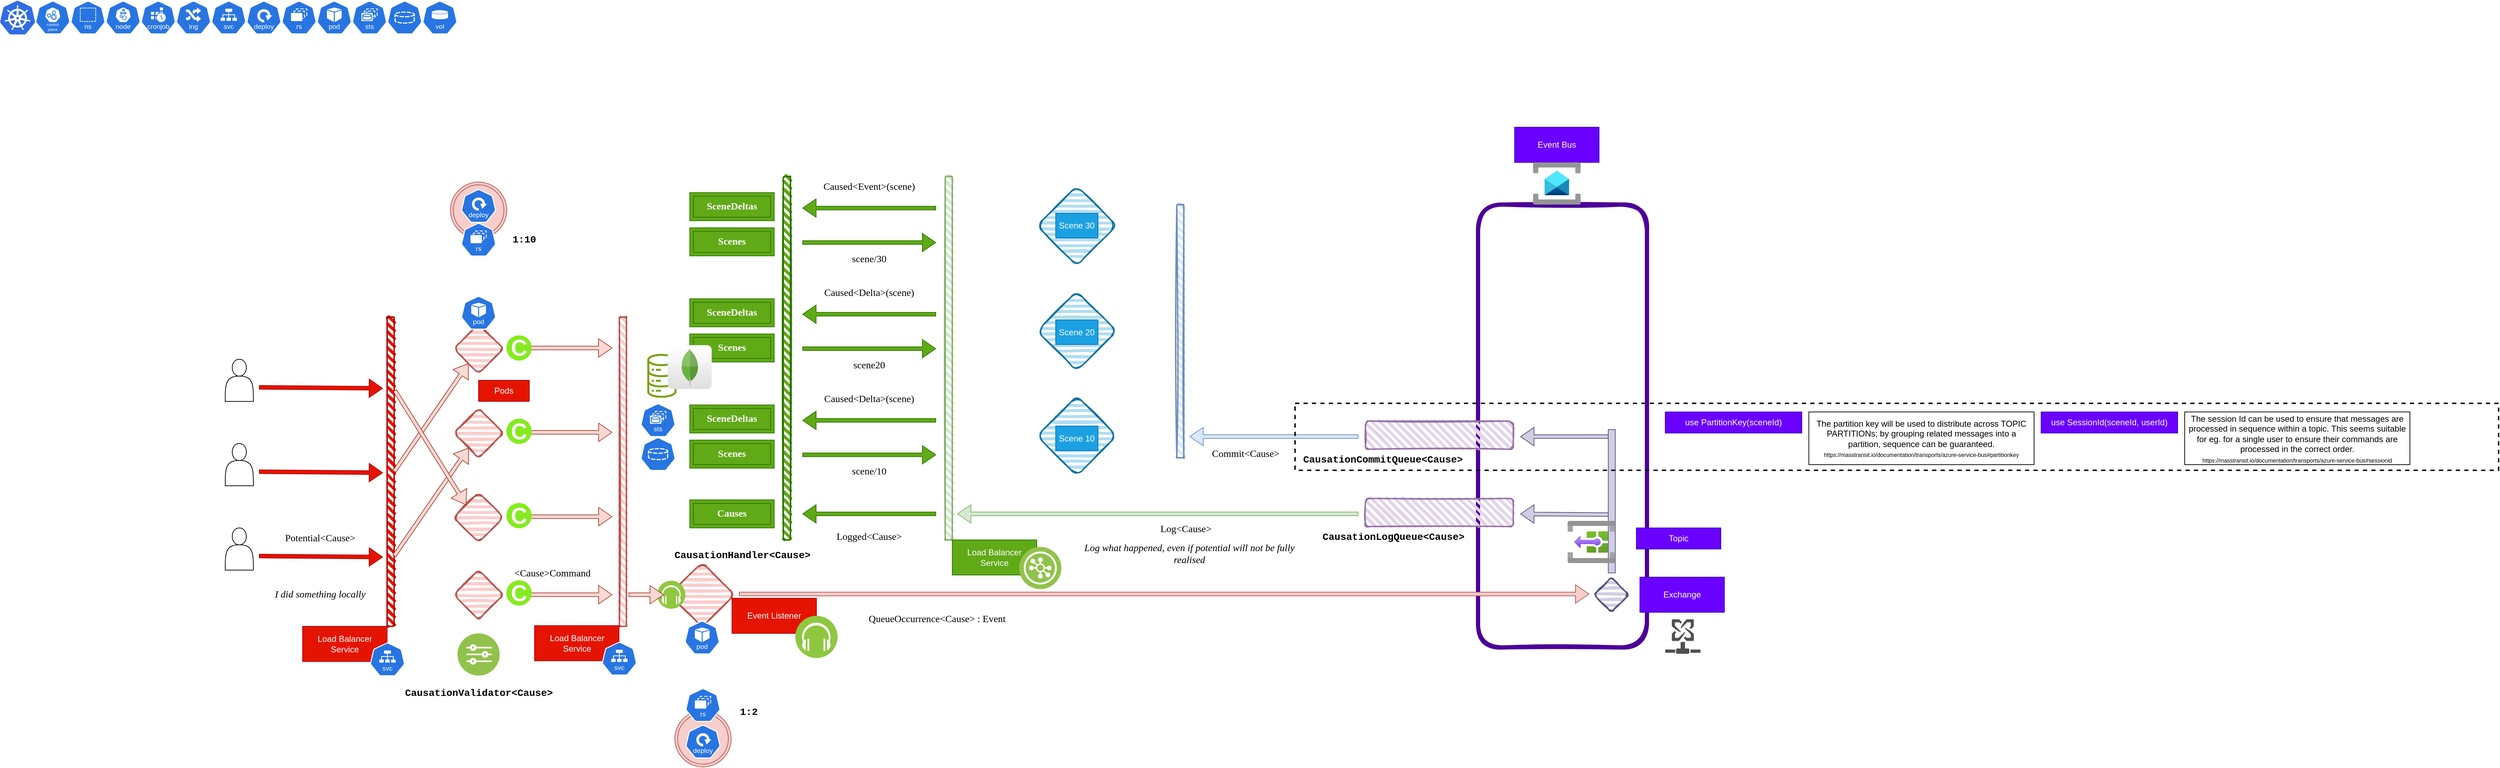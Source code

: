 <mxfile version="24.5.3" type="device">
  <diagram name="Page-1" id="HEwYB2__Uu9yz4mZD5S2">
    <mxGraphModel dx="2900" dy="1914" grid="1" gridSize="10" guides="1" tooltips="1" connect="1" arrows="1" fold="1" page="1" pageScale="1" pageWidth="1100" pageHeight="850" math="0" shadow="0">
      <root>
        <mxCell id="0" />
        <mxCell id="1" parent="0" />
        <mxCell id="eZUdlyZYAjuHoXlVPAUd-45" value="" style="sketch=0;outlineConnect=0;fontColor=#232F3E;gradientColor=none;fillColor=#7AA116;strokeColor=none;dashed=0;verticalLabelPosition=bottom;verticalAlign=top;align=center;html=1;fontSize=12;fontStyle=0;aspect=fixed;pointerEvents=1;shape=mxgraph.aws4.iot_analytics_data_store;" parent="1" vertex="1">
          <mxGeometry x="198.8" y="252.4" width="43.2" height="62.4" as="geometry" />
        </mxCell>
        <mxCell id="eZUdlyZYAjuHoXlVPAUd-1" value="" style="rounded=1;whiteSpace=wrap;html=1;strokeWidth=6;fillWeight=4;hachureGap=8;hachureAngle=45;fillColor=none;sketch=1;strokeColor=#4C0099;" parent="1" vertex="1">
          <mxGeometry x="1380" y="40" width="240" height="630" as="geometry" />
        </mxCell>
        <mxCell id="eZUdlyZYAjuHoXlVPAUd-2" value="" style="shape=actor;whiteSpace=wrap;html=1;" parent="1" vertex="1">
          <mxGeometry x="-400" y="260" width="40" height="60" as="geometry" />
        </mxCell>
        <mxCell id="eZUdlyZYAjuHoXlVPAUd-3" value="" style="rounded=1;whiteSpace=wrap;html=1;strokeWidth=2;fillWeight=4;hachureGap=8;hachureAngle=45;fillColor=#f8cecc;sketch=1;strokeColor=#b85450;rotation=-45;" parent="1" vertex="1">
          <mxGeometry x="-65" y="570" width="50" height="50" as="geometry" />
        </mxCell>
        <mxCell id="eZUdlyZYAjuHoXlVPAUd-4" value="" style="rounded=1;whiteSpace=wrap;html=1;strokeWidth=2;fillWeight=4;hachureGap=8;hachureAngle=45;fillColor=#f8cecc;sketch=1;strokeColor=#b85450;rotation=-45;" parent="1" vertex="1">
          <mxGeometry x="-65" y="460" width="50" height="50" as="geometry" />
        </mxCell>
        <mxCell id="eZUdlyZYAjuHoXlVPAUd-5" value="" style="rounded=1;whiteSpace=wrap;html=1;strokeWidth=2;fillWeight=4;hachureGap=8;hachureAngle=45;fillColor=#f8cecc;sketch=1;strokeColor=#b85450;rotation=-45;" parent="1" vertex="1">
          <mxGeometry x="-65" y="340" width="50" height="50" as="geometry" />
        </mxCell>
        <mxCell id="eZUdlyZYAjuHoXlVPAUd-6" value="" style="rounded=1;whiteSpace=wrap;html=1;strokeWidth=2;fillWeight=4;hachureGap=8;hachureAngle=45;fillColor=#f8cecc;sketch=1;strokeColor=#b85450;rotation=-45;" parent="1" vertex="1">
          <mxGeometry x="-65" y="220" width="50" height="50" as="geometry" />
        </mxCell>
        <mxCell id="eZUdlyZYAjuHoXlVPAUd-7" value="" style="shape=actor;whiteSpace=wrap;html=1;" parent="1" vertex="1">
          <mxGeometry x="-400" y="380" width="40" height="60" as="geometry" />
        </mxCell>
        <mxCell id="eZUdlyZYAjuHoXlVPAUd-8" value="" style="shape=actor;whiteSpace=wrap;html=1;" parent="1" vertex="1">
          <mxGeometry x="-400" y="500" width="40" height="60" as="geometry" />
        </mxCell>
        <mxCell id="eZUdlyZYAjuHoXlVPAUd-9" value="" style="rounded=1;whiteSpace=wrap;html=1;strokeWidth=2;fillWeight=4;hachureGap=8;hachureAngle=45;fillColor=#b1ddf0;sketch=1;strokeColor=#10739e;rotation=-45;" parent="1" vertex="1">
          <mxGeometry x="770" y="329" width="80" height="80" as="geometry" />
        </mxCell>
        <mxCell id="eZUdlyZYAjuHoXlVPAUd-10" value="" style="rounded=1;whiteSpace=wrap;html=1;strokeWidth=2;fillWeight=4;hachureGap=8;hachureAngle=45;fillColor=#f8cecc;sketch=1;strokeColor=#b85450;" parent="1" vertex="1">
          <mxGeometry x="160" y="200" width="10" height="440" as="geometry" />
        </mxCell>
        <mxCell id="eZUdlyZYAjuHoXlVPAUd-11" value="" style="shape=flexArrow;endArrow=classic;html=1;rounded=0;fillColor=#f8cecc;strokeColor=#b85450;width=5.2;endSize=6;" parent="1" edge="1">
          <mxGeometry width="50" height="50" relative="1" as="geometry">
            <mxPoint x="330" y="594" as="sourcePoint" />
            <mxPoint x="1538" y="594" as="targetPoint" />
          </mxGeometry>
        </mxCell>
        <mxCell id="eZUdlyZYAjuHoXlVPAUd-14" value="" style="rounded=1;whiteSpace=wrap;html=1;strokeWidth=2;fillWeight=4;hachureGap=8;hachureAngle=45;fillColor=#e51400;sketch=1;strokeColor=#B20000;fontColor=#ffffff;" parent="1" vertex="1">
          <mxGeometry x="-170" y="200" width="10" height="440" as="geometry" />
        </mxCell>
        <mxCell id="eZUdlyZYAjuHoXlVPAUd-15" value="Potential&amp;lt;Cause&amp;gt;" style="text;html=1;align=center;verticalAlign=middle;whiteSpace=wrap;rounded=0;fontSize=14;fontFamily=Lucida Console;" parent="1" vertex="1">
          <mxGeometry x="-360" y="500" width="190" height="30" as="geometry" />
        </mxCell>
        <mxCell id="eZUdlyZYAjuHoXlVPAUd-16" value="Load Balancer Service" style="text;html=1;strokeColor=#B20000;fillColor=#e51400;align=center;verticalAlign=middle;whiteSpace=wrap;overflow=hidden;fontColor=#ffffff;" parent="1" vertex="1">
          <mxGeometry x="-290" y="640" width="120" height="50" as="geometry" />
        </mxCell>
        <mxCell id="eZUdlyZYAjuHoXlVPAUd-17" value="" style="shape=flexArrow;endArrow=classic;html=1;rounded=0;fillColor=#e51400;strokeColor=#B20000;width=5.2;endSize=6;entryX=-0.399;entryY=0.776;entryDx=0;entryDy=0;entryPerimeter=0;" parent="1" edge="1">
          <mxGeometry width="50" height="50" relative="1" as="geometry">
            <mxPoint x="-352" y="540" as="sourcePoint" />
            <mxPoint x="-175.99" y="541.44" as="targetPoint" />
          </mxGeometry>
        </mxCell>
        <mxCell id="eZUdlyZYAjuHoXlVPAUd-18" value="" style="shape=flexArrow;endArrow=classic;html=1;rounded=0;fillColor=#e51400;strokeColor=#B20000;width=5.2;endSize=6;entryX=-0.399;entryY=0.776;entryDx=0;entryDy=0;entryPerimeter=0;" parent="1" edge="1">
          <mxGeometry width="50" height="50" relative="1" as="geometry">
            <mxPoint x="-352" y="420" as="sourcePoint" />
            <mxPoint x="-175.99" y="421.44" as="targetPoint" />
          </mxGeometry>
        </mxCell>
        <mxCell id="eZUdlyZYAjuHoXlVPAUd-19" value="" style="shape=flexArrow;endArrow=classic;html=1;rounded=0;fillColor=#e51400;strokeColor=#B20000;width=5.2;endSize=6;entryX=-0.399;entryY=0.776;entryDx=0;entryDy=0;entryPerimeter=0;" parent="1" edge="1">
          <mxGeometry width="50" height="50" relative="1" as="geometry">
            <mxPoint x="-352" y="300" as="sourcePoint" />
            <mxPoint x="-175.99" y="301.44" as="targetPoint" />
          </mxGeometry>
        </mxCell>
        <mxCell id="eZUdlyZYAjuHoXlVPAUd-20" value="I did something locally" style="text;html=1;align=center;verticalAlign=middle;whiteSpace=wrap;rounded=0;fontSize=14;fontFamily=Tahoma;fontStyle=2" parent="1" vertex="1">
          <mxGeometry x="-360" y="580" width="190" height="30" as="geometry" />
        </mxCell>
        <mxCell id="eZUdlyZYAjuHoXlVPAUd-23" value="" style="shape=flexArrow;endArrow=classic;html=1;rounded=0;fillColor=#fad9d5;strokeColor=#ae4132;width=5.2;endSize=6;exitX=1;exitY=0.5;exitDx=0;exitDy=0;" parent="1" source="eZUdlyZYAjuHoXlVPAUd-14" target="eZUdlyZYAjuHoXlVPAUd-6" edge="1">
          <mxGeometry width="50" height="50" relative="1" as="geometry">
            <mxPoint x="-191.01" y="330" as="sourcePoint" />
            <mxPoint x="-15.0" y="331.44" as="targetPoint" />
          </mxGeometry>
        </mxCell>
        <mxCell id="eZUdlyZYAjuHoXlVPAUd-24" value="" style="shape=flexArrow;endArrow=classic;html=1;rounded=0;fillColor=#fad9d5;strokeColor=#ae4132;width=5.2;endSize=6;exitX=1;exitY=0.5;exitDx=0;exitDy=0;" parent="1" edge="1">
          <mxGeometry width="50" height="50" relative="1" as="geometry">
            <mxPoint x="-160" y="540" as="sourcePoint" />
            <mxPoint x="-54" y="386" as="targetPoint" />
          </mxGeometry>
        </mxCell>
        <mxCell id="eZUdlyZYAjuHoXlVPAUd-25" value="" style="shape=flexArrow;endArrow=classic;html=1;rounded=0;fillColor=#fad9d5;strokeColor=#ae4132;width=5.2;endSize=6;exitX=1.092;exitY=0.237;exitDx=0;exitDy=0;exitPerimeter=0;entryX=0.5;entryY=0;entryDx=0;entryDy=0;" parent="1" source="eZUdlyZYAjuHoXlVPAUd-14" target="eZUdlyZYAjuHoXlVPAUd-4" edge="1">
          <mxGeometry width="50" height="50" relative="1" as="geometry">
            <mxPoint x="-150" y="550" as="sourcePoint" />
            <mxPoint x="-44" y="396" as="targetPoint" />
          </mxGeometry>
        </mxCell>
        <mxCell id="eZUdlyZYAjuHoXlVPAUd-26" value="CausationValidator&amp;lt;Cause&amp;gt;" style="text;html=1;align=center;verticalAlign=middle;whiteSpace=wrap;rounded=0;fontSize=14;fontFamily=Courier New;fontStyle=1" parent="1" vertex="1">
          <mxGeometry x="-152.5" y="720" width="225" height="30" as="geometry" />
        </mxCell>
        <mxCell id="eZUdlyZYAjuHoXlVPAUd-27" value="&amp;lt;Cause&amp;gt;Command" style="text;html=1;align=center;verticalAlign=middle;whiteSpace=wrap;rounded=0;fontSize=14;fontFamily=Lucida Console;" parent="1" vertex="1">
          <mxGeometry x="-30" y="550" width="190" height="30" as="geometry" />
        </mxCell>
        <mxCell id="eZUdlyZYAjuHoXlVPAUd-28" value="" style="shape=flexArrow;endArrow=classic;html=1;rounded=0;fillColor=#fad9d5;strokeColor=#ae4132;width=5.2;endSize=6;" parent="1" edge="1">
          <mxGeometry width="50" height="50" relative="1" as="geometry">
            <mxPoint y="244" as="sourcePoint" />
            <mxPoint x="150" y="244" as="targetPoint" />
          </mxGeometry>
        </mxCell>
        <mxCell id="eZUdlyZYAjuHoXlVPAUd-29" value="" style="shape=flexArrow;endArrow=classic;html=1;rounded=0;fillColor=#fad9d5;strokeColor=#ae4132;width=5.2;endSize=6;" parent="1" edge="1">
          <mxGeometry width="50" height="50" relative="1" as="geometry">
            <mxPoint y="364" as="sourcePoint" />
            <mxPoint x="150" y="364" as="targetPoint" />
          </mxGeometry>
        </mxCell>
        <mxCell id="eZUdlyZYAjuHoXlVPAUd-30" value="" style="shape=flexArrow;endArrow=classic;html=1;rounded=0;fillColor=#fad9d5;strokeColor=#ae4132;width=5.2;endSize=6;" parent="1" edge="1">
          <mxGeometry width="50" height="50" relative="1" as="geometry">
            <mxPoint y="484" as="sourcePoint" />
            <mxPoint x="150" y="484" as="targetPoint" />
          </mxGeometry>
        </mxCell>
        <mxCell id="eZUdlyZYAjuHoXlVPAUd-31" value="" style="shape=flexArrow;endArrow=classic;html=1;rounded=0;fillColor=#fad9d5;strokeColor=#ae4132;width=5.2;endSize=6;" parent="1" edge="1">
          <mxGeometry width="50" height="50" relative="1" as="geometry">
            <mxPoint y="595" as="sourcePoint" />
            <mxPoint x="150" y="595" as="targetPoint" />
          </mxGeometry>
        </mxCell>
        <mxCell id="eZUdlyZYAjuHoXlVPAUd-32" value="QueueOccurrence&amp;lt;Cause&amp;gt; : Event" style="text;html=1;align=center;verticalAlign=middle;whiteSpace=wrap;rounded=0;fontSize=14;fontFamily=Lucida Console;" parent="1" vertex="1">
          <mxGeometry x="463" y="615" width="297" height="30" as="geometry" />
        </mxCell>
        <mxCell id="eZUdlyZYAjuHoXlVPAUd-34" value="" style="image;aspect=fixed;perimeter=ellipsePerimeter;html=1;align=center;shadow=0;dashed=0;fontColor=#4277BB;labelBackgroundColor=default;fontSize=12;spacingTop=3;image=img/lib/ibm/vpc/Rules.svg;" parent="1" vertex="1">
          <mxGeometry x="-70" y="650" width="60" height="60" as="geometry" />
        </mxCell>
        <mxCell id="eZUdlyZYAjuHoXlVPAUd-36" value="" style="rounded=1;whiteSpace=wrap;html=1;strokeWidth=2;fillWeight=4;hachureGap=8;hachureAngle=45;fillColor=#f8cecc;sketch=1;strokeColor=#b85450;rotation=-45;" parent="1" vertex="1">
          <mxGeometry x="245.18" y="562.5" width="65" height="65" as="geometry" />
        </mxCell>
        <mxCell id="eZUdlyZYAjuHoXlVPAUd-38" value="CausationHandler&amp;lt;Cause&amp;gt;" style="text;html=1;align=center;verticalAlign=middle;whiteSpace=wrap;rounded=0;fontSize=14;fontFamily=Courier New;fontStyle=1" parent="1" vertex="1">
          <mxGeometry x="240" y="524" width="190" height="30" as="geometry" />
        </mxCell>
        <mxCell id="eZUdlyZYAjuHoXlVPAUd-39" value="Event Listener" style="text;html=1;strokeColor=#B20000;fillColor=#e51400;align=center;verticalAlign=middle;whiteSpace=wrap;overflow=hidden;fontColor=#ffffff;" parent="1" vertex="1">
          <mxGeometry x="320" y="600" width="120" height="50" as="geometry" />
        </mxCell>
        <mxCell id="eZUdlyZYAjuHoXlVPAUd-40" value="Pods" style="text;html=1;strokeColor=#B20000;fillColor=#e51400;align=center;verticalAlign=middle;whiteSpace=wrap;overflow=hidden;fontColor=#ffffff;" parent="1" vertex="1">
          <mxGeometry x="-40" y="290" width="72" height="30" as="geometry" />
        </mxCell>
        <mxCell id="eZUdlyZYAjuHoXlVPAUd-41" value="" style="rounded=1;whiteSpace=wrap;html=1;strokeWidth=2;fillWeight=4;hachureGap=8;hachureAngle=45;fillColor=#e1d5e7;sketch=1;strokeColor=#9673a6;" parent="1" vertex="1">
          <mxGeometry x="1220" y="458" width="210" height="40" as="geometry" />
        </mxCell>
        <mxCell id="eZUdlyZYAjuHoXlVPAUd-42" value="Event Bus" style="text;html=1;strokeColor=#3700CC;fillColor=#6a00ff;align=center;verticalAlign=middle;whiteSpace=wrap;overflow=hidden;fontColor=#ffffff;" parent="1" vertex="1">
          <mxGeometry x="1431.96" y="-70" width="120" height="50" as="geometry" />
        </mxCell>
        <mxCell id="eZUdlyZYAjuHoXlVPAUd-43" value="CausationLogQueue&amp;lt;Cause&amp;gt;" style="text;html=1;align=center;verticalAlign=middle;whiteSpace=wrap;rounded=0;fontSize=14;fontFamily=Courier New;fontStyle=1" parent="1" vertex="1">
          <mxGeometry x="1150" y="498" width="220" height="30" as="geometry" />
        </mxCell>
        <mxCell id="eZUdlyZYAjuHoXlVPAUd-46" value="" style="shape=flexArrow;endArrow=classic;html=1;rounded=0;fillColor=#d0cee2;strokeColor=#56517e;width=5.2;endSize=6;exitX=0.103;exitY=0.593;exitDx=0;exitDy=0;exitPerimeter=0;" parent="1" source="eZUdlyZYAjuHoXlVPAUd-59" edge="1">
          <mxGeometry width="50" height="50" relative="1" as="geometry">
            <mxPoint x="1550" y="480" as="sourcePoint" />
            <mxPoint x="1440" y="480.087" as="targetPoint" />
          </mxGeometry>
        </mxCell>
        <mxCell id="eZUdlyZYAjuHoXlVPAUd-47" value="" style="rounded=1;whiteSpace=wrap;html=1;strokeWidth=2;fillWeight=4;hachureGap=8;hachureAngle=45;fillColor=#d0cee2;sketch=1;strokeColor=#56517e;rotation=-45;" parent="1" vertex="1">
          <mxGeometry x="1551.96" y="577.5" width="35" height="35" as="geometry" />
        </mxCell>
        <mxCell id="eZUdlyZYAjuHoXlVPAUd-49" value="Exchange" style="text;html=1;strokeColor=#3700CC;fillColor=#6a00ff;align=center;verticalAlign=middle;whiteSpace=wrap;overflow=hidden;fontColor=#ffffff;" parent="1" vertex="1">
          <mxGeometry x="1610" y="570" width="120" height="50" as="geometry" />
        </mxCell>
        <mxCell id="eZUdlyZYAjuHoXlVPAUd-50" value="Topic" style="text;html=1;strokeColor=#3700CC;fillColor=#6a00ff;align=center;verticalAlign=middle;whiteSpace=wrap;overflow=hidden;fontColor=#ffffff;" parent="1" vertex="1">
          <mxGeometry x="1604.96" y="500" width="120" height="30" as="geometry" />
        </mxCell>
        <mxCell id="eZUdlyZYAjuHoXlVPAUd-51" value="" style="rounded=1;whiteSpace=wrap;html=1;strokeWidth=2;fillWeight=4;hachureGap=8;hachureAngle=45;fillColor=#e1d5e7;sketch=1;strokeColor=#9673a6;" parent="1" vertex="1">
          <mxGeometry x="1220" y="348" width="210" height="40" as="geometry" />
        </mxCell>
        <mxCell id="eZUdlyZYAjuHoXlVPAUd-52" value="CausationCommitQueue&amp;lt;Cause&amp;gt;" style="text;html=1;align=center;verticalAlign=middle;whiteSpace=wrap;rounded=0;fontSize=14;fontFamily=Courier New;fontStyle=1" parent="1" vertex="1">
          <mxGeometry x="1130" y="388" width="230" height="30" as="geometry" />
        </mxCell>
        <mxCell id="eZUdlyZYAjuHoXlVPAUd-53" value="" style="rounded=1;whiteSpace=wrap;html=1;strokeWidth=2;fillWeight=4;hachureGap=8;hachureAngle=45;fillColor=#d5e8d4;sketch=1;strokeColor=#82b366;" parent="1" vertex="1">
          <mxGeometry x="623" width="10" height="517" as="geometry" />
        </mxCell>
        <mxCell id="eZUdlyZYAjuHoXlVPAUd-54" value="" style="shape=flexArrow;endArrow=classic;html=1;rounded=0;fillColor=#d5e8d4;strokeColor=#82b366;width=5.2;endSize=6;" parent="1" edge="1">
          <mxGeometry width="50" height="50" relative="1" as="geometry">
            <mxPoint x="1210" y="480" as="sourcePoint" />
            <mxPoint x="640" y="480" as="targetPoint" />
          </mxGeometry>
        </mxCell>
        <mxCell id="eZUdlyZYAjuHoXlVPAUd-55" value="Log&amp;lt;Cause&amp;gt;" style="text;html=1;align=center;verticalAlign=middle;whiteSpace=wrap;rounded=0;fontSize=14;fontFamily=Lucida Console;" parent="1" vertex="1">
          <mxGeometry x="870" y="487" width="190" height="30" as="geometry" />
        </mxCell>
        <mxCell id="eZUdlyZYAjuHoXlVPAUd-56" value="" style="shape=flexArrow;endArrow=classic;html=1;rounded=0;fillColor=#60a917;strokeColor=#2D7600;width=5.2;endSize=6;" parent="1" edge="1">
          <mxGeometry width="50" height="50" relative="1" as="geometry">
            <mxPoint x="610" y="480" as="sourcePoint" />
            <mxPoint x="420" y="480" as="targetPoint" />
          </mxGeometry>
        </mxCell>
        <mxCell id="eZUdlyZYAjuHoXlVPAUd-57" value="Logged&amp;lt;Cause&amp;gt;" style="text;html=1;align=center;verticalAlign=middle;whiteSpace=wrap;rounded=0;fontSize=14;fontFamily=Lucida Console;" parent="1" vertex="1">
          <mxGeometry x="420" y="498" width="190" height="30" as="geometry" />
        </mxCell>
        <mxCell id="eZUdlyZYAjuHoXlVPAUd-58" value="" style="shape=flexArrow;endArrow=classic;html=1;rounded=0;fillColor=#d0cee2;strokeColor=#56517e;width=5.2;endSize=6;exitX=0.5;exitY=0.049;exitDx=0;exitDy=0;exitPerimeter=0;" parent="1" source="eZUdlyZYAjuHoXlVPAUd-59" edge="1">
          <mxGeometry width="50" height="50" relative="1" as="geometry">
            <mxPoint x="1550" y="370" as="sourcePoint" />
            <mxPoint x="1440" y="370.087" as="targetPoint" />
          </mxGeometry>
        </mxCell>
        <mxCell id="eZUdlyZYAjuHoXlVPAUd-59" value="" style="text;html=1;strokeColor=#56517e;fillColor=#d0cee2;align=center;verticalAlign=middle;whiteSpace=wrap;overflow=hidden;" parent="1" vertex="1">
          <mxGeometry x="1565" y="360" width="10" height="204" as="geometry" />
        </mxCell>
        <mxCell id="eZUdlyZYAjuHoXlVPAUd-60" value="" style="image;aspect=fixed;html=1;points=[];align=center;fontSize=12;image=img/lib/azure2/integration/Service_Bus.svg;" parent="1" vertex="1">
          <mxGeometry x="1457.96" y="-20" width="68" height="60" as="geometry" />
        </mxCell>
        <mxCell id="eZUdlyZYAjuHoXlVPAUd-61" value="" style="image;aspect=fixed;html=1;points=[];align=center;fontSize=12;image=img/lib/azure2/integration/System_Topic.svg;flipH=1;" parent="1" vertex="1">
          <mxGeometry x="1507" y="490" width="68" height="60" as="geometry" />
        </mxCell>
        <mxCell id="eZUdlyZYAjuHoXlVPAUd-62" value="" style="sketch=0;pointerEvents=1;shadow=0;dashed=0;html=1;strokeColor=none;labelPosition=center;verticalLabelPosition=bottom;verticalAlign=top;align=center;fillColor=#505050;shape=mxgraph.mscae.intune.exchange_connector" parent="1" vertex="1">
          <mxGeometry x="1646" y="630" width="50" height="49" as="geometry" />
        </mxCell>
        <mxCell id="eZUdlyZYAjuHoXlVPAUd-64" value="" style="rounded=1;whiteSpace=wrap;html=1;strokeWidth=2;fillWeight=4;hachureGap=8;hachureAngle=45;fillColor=#b1ddf0;sketch=1;strokeColor=#10739e;rotation=-45;" parent="1" vertex="1">
          <mxGeometry x="770" y="180" width="80" height="80" as="geometry" />
        </mxCell>
        <mxCell id="eZUdlyZYAjuHoXlVPAUd-65" value="" style="rounded=1;whiteSpace=wrap;html=1;strokeWidth=2;fillWeight=4;hachureGap=8;hachureAngle=45;fillColor=#b1ddf0;sketch=1;strokeColor=#10739e;rotation=-45;" parent="1" vertex="1">
          <mxGeometry x="770" y="30" width="80" height="80" as="geometry" />
        </mxCell>
        <mxCell id="eZUdlyZYAjuHoXlVPAUd-66" value="Log what happened, even if potential will not be fully realised" style="text;html=1;align=center;verticalAlign=middle;whiteSpace=wrap;rounded=0;fontSize=14;fontFamily=Tahoma;fontStyle=2" parent="1" vertex="1">
          <mxGeometry x="810" y="521.5" width="320" height="30" as="geometry" />
        </mxCell>
        <mxCell id="eZUdlyZYAjuHoXlVPAUd-67" value="" style="shape=flexArrow;endArrow=classic;html=1;rounded=0;fillColor=#60a917;strokeColor=#2D7600;width=5.2;endSize=6;" parent="1" edge="1">
          <mxGeometry width="50" height="50" relative="1" as="geometry">
            <mxPoint x="420" y="396" as="sourcePoint" />
            <mxPoint x="610" y="396" as="targetPoint" />
          </mxGeometry>
        </mxCell>
        <mxCell id="eZUdlyZYAjuHoXlVPAUd-68" value="" style="rounded=1;whiteSpace=wrap;html=1;strokeWidth=2;fillWeight=4;hachureGap=8;hachureAngle=45;fillColor=#60a917;sketch=1;strokeColor=#2D7600;fontColor=#ffffff;" parent="1" vertex="1">
          <mxGeometry x="393" width="10" height="517" as="geometry" />
        </mxCell>
        <mxCell id="eZUdlyZYAjuHoXlVPAUd-71" value="scene/10" style="text;html=1;align=center;verticalAlign=middle;whiteSpace=wrap;rounded=0;fontSize=14;fontFamily=Lucida Console;" parent="1" vertex="1">
          <mxGeometry x="420" y="405" width="190" height="30" as="geometry" />
        </mxCell>
        <mxCell id="eZUdlyZYAjuHoXlVPAUd-73" value="&lt;font style=&quot;font-size: 14px;&quot;&gt;Causes&lt;/font&gt;" style="shape=ext;margin=3;double=1;whiteSpace=wrap;html=1;align=center;fontFamily=Lucida Console;fontStyle=1;fillColor=#60a917;fontColor=#ffffff;strokeColor=#2D7600;" parent="1" vertex="1">
          <mxGeometry x="260" y="460" width="120" height="40" as="geometry" />
        </mxCell>
        <mxCell id="eZUdlyZYAjuHoXlVPAUd-74" value="&lt;font style=&quot;font-size: 14px;&quot;&gt;Scenes&lt;/font&gt;" style="shape=ext;margin=3;double=1;whiteSpace=wrap;html=1;align=center;fontFamily=Lucida Console;fontStyle=1;fillColor=#60a917;fontColor=#ffffff;strokeColor=#2D7600;" parent="1" vertex="1">
          <mxGeometry x="260" y="375" width="120" height="40" as="geometry" />
        </mxCell>
        <mxCell id="eZUdlyZYAjuHoXlVPAUd-75" value="" style="shape=flexArrow;endArrow=classic;html=1;rounded=0;fillColor=#60a917;strokeColor=#2D7600;width=5.2;endSize=6;" parent="1" edge="1">
          <mxGeometry width="50" height="50" relative="1" as="geometry">
            <mxPoint x="610" y="347" as="sourcePoint" />
            <mxPoint x="420" y="347" as="targetPoint" />
          </mxGeometry>
        </mxCell>
        <mxCell id="eZUdlyZYAjuHoXlVPAUd-76" value="Caused&amp;lt;Delta&amp;gt;(scene)" style="text;html=1;align=center;verticalAlign=middle;whiteSpace=wrap;rounded=0;fontSize=14;fontFamily=Lucida Console;" parent="1" vertex="1">
          <mxGeometry x="420" y="302.4" width="190" height="30" as="geometry" />
        </mxCell>
        <mxCell id="eZUdlyZYAjuHoXlVPAUd-77" value="&lt;font style=&quot;font-size: 14px;&quot;&gt;SceneDeltas&lt;/font&gt;" style="shape=ext;margin=3;double=1;whiteSpace=wrap;html=1;align=center;fontFamily=Lucida Console;fontStyle=1;fillColor=#60a917;fontColor=#ffffff;strokeColor=#2D7600;" parent="1" vertex="1">
          <mxGeometry x="260" y="325" width="120" height="40" as="geometry" />
        </mxCell>
        <mxCell id="eZUdlyZYAjuHoXlVPAUd-78" value="" style="shape=flexArrow;endArrow=classic;html=1;rounded=0;fillColor=#60a917;strokeColor=#2D7600;width=5.2;endSize=6;" parent="1" edge="1">
          <mxGeometry width="50" height="50" relative="1" as="geometry">
            <mxPoint x="420" y="94" as="sourcePoint" />
            <mxPoint x="610" y="94" as="targetPoint" />
          </mxGeometry>
        </mxCell>
        <mxCell id="eZUdlyZYAjuHoXlVPAUd-79" value="scene/30" style="text;html=1;align=center;verticalAlign=middle;whiteSpace=wrap;rounded=0;fontSize=14;fontFamily=Lucida Console;" parent="1" vertex="1">
          <mxGeometry x="420" y="103" width="190" height="30" as="geometry" />
        </mxCell>
        <mxCell id="eZUdlyZYAjuHoXlVPAUd-80" value="&lt;font style=&quot;font-size: 14px;&quot;&gt;Scenes&lt;/font&gt;" style="shape=ext;margin=3;double=1;whiteSpace=wrap;html=1;align=center;fontFamily=Lucida Console;fontStyle=1;fillColor=#60a917;fontColor=#ffffff;strokeColor=#2D7600;" parent="1" vertex="1">
          <mxGeometry x="260" y="73" width="120" height="40" as="geometry" />
        </mxCell>
        <mxCell id="eZUdlyZYAjuHoXlVPAUd-81" value="" style="shape=flexArrow;endArrow=classic;html=1;rounded=0;fillColor=#60a917;strokeColor=#2D7600;width=5.2;endSize=6;" parent="1" edge="1">
          <mxGeometry width="50" height="50" relative="1" as="geometry">
            <mxPoint x="610" y="45" as="sourcePoint" />
            <mxPoint x="420" y="45" as="targetPoint" />
          </mxGeometry>
        </mxCell>
        <mxCell id="eZUdlyZYAjuHoXlVPAUd-82" value="Caused&amp;lt;Event&amp;gt;(scene)" style="text;html=1;align=center;verticalAlign=middle;whiteSpace=wrap;rounded=0;fontSize=14;fontFamily=Lucida Console;" parent="1" vertex="1">
          <mxGeometry x="420" y="0.4" width="190" height="30" as="geometry" />
        </mxCell>
        <mxCell id="eZUdlyZYAjuHoXlVPAUd-83" value="&lt;font style=&quot;font-size: 14px;&quot;&gt;SceneDeltas&lt;/font&gt;" style="shape=ext;margin=3;double=1;whiteSpace=wrap;html=1;align=center;fontFamily=Lucida Console;fontStyle=1;fillColor=#60a917;fontColor=#ffffff;strokeColor=#2D7600;" parent="1" vertex="1">
          <mxGeometry x="260" y="23" width="120" height="40" as="geometry" />
        </mxCell>
        <mxCell id="eZUdlyZYAjuHoXlVPAUd-84" value="" style="shape=flexArrow;endArrow=classic;html=1;rounded=0;fillColor=#60a917;strokeColor=#2D7600;width=5.2;endSize=6;" parent="1" edge="1">
          <mxGeometry width="50" height="50" relative="1" as="geometry">
            <mxPoint x="420" y="245" as="sourcePoint" />
            <mxPoint x="610" y="245" as="targetPoint" />
          </mxGeometry>
        </mxCell>
        <mxCell id="eZUdlyZYAjuHoXlVPAUd-85" value="scene20" style="text;html=1;align=center;verticalAlign=middle;whiteSpace=wrap;rounded=0;fontSize=14;fontFamily=Lucida Console;" parent="1" vertex="1">
          <mxGeometry x="420" y="254" width="190" height="30" as="geometry" />
        </mxCell>
        <mxCell id="eZUdlyZYAjuHoXlVPAUd-86" value="&lt;font style=&quot;font-size: 14px;&quot;&gt;Scenes&lt;/font&gt;" style="shape=ext;margin=3;double=1;whiteSpace=wrap;html=1;align=center;fontFamily=Lucida Console;fontStyle=1;fillColor=#60a917;fontColor=#ffffff;strokeColor=#2D7600;" parent="1" vertex="1">
          <mxGeometry x="260" y="224" width="120" height="40" as="geometry" />
        </mxCell>
        <mxCell id="eZUdlyZYAjuHoXlVPAUd-87" value="" style="shape=flexArrow;endArrow=classic;html=1;rounded=0;fillColor=#60a917;strokeColor=#2D7600;width=5.2;endSize=6;" parent="1" edge="1">
          <mxGeometry width="50" height="50" relative="1" as="geometry">
            <mxPoint x="610" y="196" as="sourcePoint" />
            <mxPoint x="420" y="196" as="targetPoint" />
          </mxGeometry>
        </mxCell>
        <mxCell id="eZUdlyZYAjuHoXlVPAUd-88" value="Caused&amp;lt;Delta&amp;gt;(scene)" style="text;html=1;align=center;verticalAlign=middle;whiteSpace=wrap;rounded=0;fontSize=14;fontFamily=Lucida Console;" parent="1" vertex="1">
          <mxGeometry x="420" y="151.4" width="190" height="30" as="geometry" />
        </mxCell>
        <mxCell id="eZUdlyZYAjuHoXlVPAUd-89" value="&lt;font style=&quot;font-size: 14px;&quot;&gt;SceneDeltas&lt;/font&gt;" style="shape=ext;margin=3;double=1;whiteSpace=wrap;html=1;align=center;fontFamily=Lucida Console;fontStyle=1;fillColor=#60a917;fontColor=#ffffff;strokeColor=#2D7600;" parent="1" vertex="1">
          <mxGeometry x="260" y="174" width="120" height="40" as="geometry" />
        </mxCell>
        <mxCell id="eZUdlyZYAjuHoXlVPAUd-44" value="" style="dashed=0;outlineConnect=0;html=1;align=center;labelPosition=center;verticalLabelPosition=bottom;verticalAlign=top;shape=mxgraph.webicons.mongodb;gradientColor=#DFDEDE" parent="1" vertex="1">
          <mxGeometry x="228.8" y="240" width="62.4" height="62.4" as="geometry" />
        </mxCell>
        <mxCell id="eZUdlyZYAjuHoXlVPAUd-90" value="Scene 10" style="text;html=1;strokeColor=#006EAF;fillColor=#1ba1e2;align=center;verticalAlign=middle;whiteSpace=wrap;overflow=hidden;fontColor=#ffffff;" parent="1" vertex="1">
          <mxGeometry x="780" y="355" width="60" height="35" as="geometry" />
        </mxCell>
        <mxCell id="eZUdlyZYAjuHoXlVPAUd-91" value="Scene 20" style="text;html=1;strokeColor=#006EAF;fillColor=#1ba1e2;align=center;verticalAlign=middle;whiteSpace=wrap;overflow=hidden;fontColor=#ffffff;" parent="1" vertex="1">
          <mxGeometry x="780" y="204" width="60" height="35" as="geometry" />
        </mxCell>
        <mxCell id="eZUdlyZYAjuHoXlVPAUd-92" value="Scene 30" style="text;html=1;strokeColor=#006EAF;fillColor=#1ba1e2;align=center;verticalAlign=middle;whiteSpace=wrap;overflow=hidden;fontColor=#ffffff;" parent="1" vertex="1">
          <mxGeometry x="780" y="52.5" width="60" height="35" as="geometry" />
        </mxCell>
        <mxCell id="eZUdlyZYAjuHoXlVPAUd-93" value="Load Balancer Service" style="text;html=1;strokeColor=#2D7600;fillColor=#60a917;align=center;verticalAlign=middle;whiteSpace=wrap;overflow=hidden;fontColor=#ffffff;" parent="1" vertex="1">
          <mxGeometry x="633" y="517" width="120" height="50" as="geometry" />
        </mxCell>
        <mxCell id="eZUdlyZYAjuHoXlVPAUd-94" value="" style="image;aspect=fixed;perimeter=ellipsePerimeter;html=1;align=center;shadow=0;dashed=0;fontColor=#4277BB;labelBackgroundColor=default;fontSize=12;spacingTop=3;image=img/lib/ibm/vpc/LoadBalancerListener.svg;" parent="1" vertex="1">
          <mxGeometry x="728" y="527" width="60" height="60" as="geometry" />
        </mxCell>
        <mxCell id="eZUdlyZYAjuHoXlVPAUd-95" value="" style="shape=flexArrow;endArrow=classic;html=1;rounded=0;fillColor=#dae8fc;strokeColor=#6c8ebf;width=5.2;endSize=6;" parent="1" edge="1">
          <mxGeometry width="50" height="50" relative="1" as="geometry">
            <mxPoint x="1210" y="370" as="sourcePoint" />
            <mxPoint x="970" y="370" as="targetPoint" />
          </mxGeometry>
        </mxCell>
        <mxCell id="eZUdlyZYAjuHoXlVPAUd-96" value="Commit&amp;lt;Cause&amp;gt;" style="text;html=1;align=center;verticalAlign=middle;whiteSpace=wrap;rounded=0;fontSize=14;fontFamily=Lucida Console;" parent="1" vertex="1">
          <mxGeometry x="990" y="380" width="120" height="30" as="geometry" />
        </mxCell>
        <mxCell id="eZUdlyZYAjuHoXlVPAUd-98" value="" style="rounded=1;whiteSpace=wrap;html=1;strokeWidth=2;fillWeight=4;hachureGap=8;hachureAngle=45;fillColor=#dae8fc;sketch=1;strokeColor=#6c8ebf;" parent="1" vertex="1">
          <mxGeometry x="952" y="40" width="10" height="360" as="geometry" />
        </mxCell>
        <mxCell id="eZUdlyZYAjuHoXlVPAUd-100" value="" style="aspect=fixed;sketch=0;html=1;dashed=0;whitespace=wrap;verticalLabelPosition=bottom;verticalAlign=top;fillColor=#2875E2;strokeColor=#ffffff;points=[[0.005,0.63,0],[0.1,0.2,0],[0.9,0.2,0],[0.5,0,0],[0.995,0.63,0],[0.72,0.99,0],[0.5,1,0],[0.28,0.99,0]];shape=mxgraph.kubernetes.icon2;prIcon=pvc" parent="1" vertex="1">
          <mxGeometry x="-170" y="-250.0" width="50" height="48" as="geometry" />
        </mxCell>
        <mxCell id="eZUdlyZYAjuHoXlVPAUd-101" value="" style="aspect=fixed;sketch=0;html=1;dashed=0;whitespace=wrap;verticalLabelPosition=bottom;verticalAlign=top;fillColor=#2875E2;strokeColor=#ffffff;points=[[0.005,0.63,0],[0.1,0.2,0],[0.9,0.2,0],[0.5,0,0],[0.995,0.63,0],[0.72,0.99,0],[0.5,1,0],[0.28,0.99,0]];shape=mxgraph.kubernetes.icon2;kubernetesLabel=1;prIcon=sts" parent="1" vertex="1">
          <mxGeometry x="-220" y="-250" width="50" height="48" as="geometry" />
        </mxCell>
        <mxCell id="eZUdlyZYAjuHoXlVPAUd-102" value="" style="aspect=fixed;sketch=0;html=1;dashed=0;whitespace=wrap;verticalLabelPosition=bottom;verticalAlign=top;fillColor=#2875E2;strokeColor=#ffffff;points=[[0.005,0.63,0],[0.1,0.2,0],[0.9,0.2,0],[0.5,0,0],[0.995,0.63,0],[0.72,0.99,0],[0.5,1,0],[0.28,0.99,0]];shape=mxgraph.kubernetes.icon2;kubernetesLabel=1;prIcon=svc" parent="1" vertex="1">
          <mxGeometry x="-420" y="-250" width="50" height="48" as="geometry" />
        </mxCell>
        <mxCell id="eZUdlyZYAjuHoXlVPAUd-103" value="" style="aspect=fixed;sketch=0;html=1;dashed=0;whitespace=wrap;verticalLabelPosition=bottom;verticalAlign=top;fillColor=#2875E2;strokeColor=#ffffff;points=[[0.005,0.63,0],[0.1,0.2,0],[0.9,0.2,0],[0.5,0,0],[0.995,0.63,0],[0.72,0.99,0],[0.5,1,0],[0.28,0.99,0]];shape=mxgraph.kubernetes.icon2;kubernetesLabel=1;prIcon=vol" parent="1" vertex="1">
          <mxGeometry x="-120" y="-250" width="50" height="48" as="geometry" />
        </mxCell>
        <mxCell id="eZUdlyZYAjuHoXlVPAUd-104" value="" style="aspect=fixed;sketch=0;html=1;dashed=0;whitespace=wrap;verticalLabelPosition=bottom;verticalAlign=top;fillColor=#2875E2;strokeColor=#ffffff;points=[[0.005,0.63,0],[0.1,0.2,0],[0.9,0.2,0],[0.5,0,0],[0.995,0.63,0],[0.72,0.99,0],[0.5,1,0],[0.28,0.99,0]];shape=mxgraph.kubernetes.icon2;kubernetesLabel=1;prIcon=ns" parent="1" vertex="1">
          <mxGeometry x="-620" y="-250" width="50" height="48" as="geometry" />
        </mxCell>
        <mxCell id="eZUdlyZYAjuHoXlVPAUd-105" value="" style="aspect=fixed;sketch=0;html=1;dashed=0;whitespace=wrap;verticalLabelPosition=bottom;verticalAlign=top;fillColor=#2875E2;strokeColor=#ffffff;points=[[0.005,0.63,0],[0.1,0.2,0],[0.9,0.2,0],[0.5,0,0],[0.995,0.63,0],[0.72,0.99,0],[0.5,1,0],[0.28,0.99,0]];shape=mxgraph.kubernetes.icon2;kubernetesLabel=1;prIcon=rs" parent="1" vertex="1">
          <mxGeometry x="-320" y="-250" width="50" height="48" as="geometry" />
        </mxCell>
        <mxCell id="eZUdlyZYAjuHoXlVPAUd-106" value="" style="aspect=fixed;sketch=0;html=1;dashed=0;whitespace=wrap;verticalLabelPosition=bottom;verticalAlign=top;fillColor=#2875E2;strokeColor=#ffffff;points=[[0.005,0.63,0],[0.1,0.2,0],[0.9,0.2,0],[0.5,0,0],[0.995,0.63,0],[0.72,0.99,0],[0.5,1,0],[0.28,0.99,0]];shape=mxgraph.kubernetes.icon2;kubernetesLabel=1;prIcon=node" parent="1" vertex="1">
          <mxGeometry x="-570" y="-250" width="50" height="48" as="geometry" />
        </mxCell>
        <mxCell id="eZUdlyZYAjuHoXlVPAUd-107" value="" style="aspect=fixed;sketch=0;html=1;dashed=0;whitespace=wrap;verticalLabelPosition=bottom;verticalAlign=top;fillColor=#2875E2;strokeColor=#ffffff;points=[[0.005,0.63,0],[0.1,0.2,0],[0.9,0.2,0],[0.5,0,0],[0.995,0.63,0],[0.72,0.99,0],[0.5,1,0],[0.28,0.99,0]];shape=mxgraph.kubernetes.icon2;kubernetesLabel=1;prIcon=pod" parent="1" vertex="1">
          <mxGeometry x="-270" y="-250" width="50" height="48" as="geometry" />
        </mxCell>
        <mxCell id="eZUdlyZYAjuHoXlVPAUd-108" value="" style="aspect=fixed;sketch=0;html=1;dashed=0;whitespace=wrap;verticalLabelPosition=bottom;verticalAlign=top;fillColor=#2875E2;strokeColor=#ffffff;points=[[0.005,0.63,0],[0.1,0.2,0],[0.9,0.2,0],[0.5,0,0],[0.995,0.63,0],[0.72,0.99,0],[0.5,1,0],[0.28,0.99,0]];shape=mxgraph.kubernetes.icon2;kubernetesLabel=1;prIcon=ing" parent="1" vertex="1">
          <mxGeometry x="-470" y="-250" width="50" height="48" as="geometry" />
        </mxCell>
        <mxCell id="eZUdlyZYAjuHoXlVPAUd-109" value="" style="aspect=fixed;sketch=0;html=1;dashed=0;whitespace=wrap;verticalLabelPosition=bottom;verticalAlign=top;fillColor=#2875E2;strokeColor=#ffffff;points=[[0.005,0.63,0],[0.1,0.2,0],[0.9,0.2,0],[0.5,0,0],[0.995,0.63,0],[0.72,0.99,0],[0.5,1,0],[0.28,0.99,0]];shape=mxgraph.kubernetes.icon2;kubernetesLabel=1;prIcon=deploy" parent="1" vertex="1">
          <mxGeometry x="-370" y="-250" width="50" height="48" as="geometry" />
        </mxCell>
        <mxCell id="eZUdlyZYAjuHoXlVPAUd-110" value="" style="aspect=fixed;sketch=0;html=1;dashed=0;whitespace=wrap;verticalLabelPosition=bottom;verticalAlign=top;fillColor=#2875E2;strokeColor=#ffffff;points=[[0.005,0.63,0],[0.1,0.2,0],[0.9,0.2,0],[0.5,0,0],[0.995,0.63,0],[0.72,0.99,0],[0.5,1,0],[0.28,0.99,0]];shape=mxgraph.kubernetes.icon2;kubernetesLabel=1;prIcon=cronjob" parent="1" vertex="1">
          <mxGeometry x="-520" y="-250" width="50" height="48" as="geometry" />
        </mxCell>
        <mxCell id="eZUdlyZYAjuHoXlVPAUd-111" value="" style="aspect=fixed;sketch=0;html=1;dashed=0;whitespace=wrap;verticalLabelPosition=bottom;verticalAlign=top;fillColor=#2875E2;strokeColor=#ffffff;points=[[0.005,0.63,0],[0.1,0.2,0],[0.9,0.2,0],[0.5,0,0],[0.995,0.63,0],[0.72,0.99,0],[0.5,1,0],[0.28,0.99,0]];shape=mxgraph.kubernetes.icon2;kubernetesLabel=1;prIcon=control_plane" parent="1" vertex="1">
          <mxGeometry x="-670" y="-250" width="50" height="48" as="geometry" />
        </mxCell>
        <mxCell id="eZUdlyZYAjuHoXlVPAUd-112" value="" style="image;sketch=0;aspect=fixed;html=1;points=[];align=center;fontSize=12;image=img/lib/mscae/Kubernetes.svg;" parent="1" vertex="1">
          <mxGeometry x="-720" y="-250" width="50" height="48" as="geometry" />
        </mxCell>
        <mxCell id="eZUdlyZYAjuHoXlVPAUd-113" value="" style="aspect=fixed;sketch=0;html=1;dashed=0;whitespace=wrap;verticalLabelPosition=bottom;verticalAlign=top;fillColor=#2875E2;strokeColor=#ffffff;points=[[0.005,0.63,0],[0.1,0.2,0],[0.9,0.2,0],[0.5,0,0],[0.995,0.63,0],[0.72,0.99,0],[0.5,1,0],[0.28,0.99,0]];shape=mxgraph.kubernetes.icon2;kubernetesLabel=1;prIcon=svc" parent="1" vertex="1">
          <mxGeometry x="-194.5" y="663" width="50" height="48" as="geometry" />
        </mxCell>
        <mxCell id="eZUdlyZYAjuHoXlVPAUd-114" value="" style="ellipse;shape=doubleEllipse;whiteSpace=wrap;html=1;aspect=fixed;fillColor=#f8cecc;strokeColor=#b85450;fillStyle=solid;" parent="1" vertex="1">
          <mxGeometry x="-80" y="8" width="80" height="80" as="geometry" />
        </mxCell>
        <mxCell id="eZUdlyZYAjuHoXlVPAUd-115" value="" style="aspect=fixed;sketch=0;html=1;dashed=0;whitespace=wrap;verticalLabelPosition=bottom;verticalAlign=top;fillColor=#2875E2;strokeColor=#ffffff;points=[[0.005,0.63,0],[0.1,0.2,0],[0.9,0.2,0],[0.5,0,0],[0.995,0.63,0],[0.72,0.99,0],[0.5,1,0],[0.28,0.99,0]];shape=mxgraph.kubernetes.icon2;kubernetesLabel=1;prIcon=deploy" parent="1" vertex="1">
          <mxGeometry x="-65" y="18" width="50" height="48" as="geometry" />
        </mxCell>
        <mxCell id="eZUdlyZYAjuHoXlVPAUd-116" value="" style="aspect=fixed;sketch=0;html=1;dashed=0;whitespace=wrap;verticalLabelPosition=bottom;verticalAlign=top;fillColor=#2875E2;strokeColor=#ffffff;points=[[0.005,0.63,0],[0.1,0.2,0],[0.9,0.2,0],[0.5,0,0],[0.995,0.63,0],[0.72,0.99,0],[0.5,1,0],[0.28,0.99,0]];shape=mxgraph.kubernetes.icon2;kubernetesLabel=1;prIcon=rs" parent="1" vertex="1">
          <mxGeometry x="-65" y="66" width="50" height="48" as="geometry" />
        </mxCell>
        <mxCell id="eZUdlyZYAjuHoXlVPAUd-117" value="1:10" style="text;html=1;align=center;verticalAlign=middle;whiteSpace=wrap;rounded=0;fontSize=14;fontFamily=Courier New;fontStyle=1" parent="1" vertex="1">
          <mxGeometry y="75" width="50" height="30" as="geometry" />
        </mxCell>
        <mxCell id="eZUdlyZYAjuHoXlVPAUd-35" value="" style="image;aspect=fixed;perimeter=ellipsePerimeter;html=1;align=center;shadow=0;dashed=0;fontColor=#4277BB;labelBackgroundColor=default;fontSize=12;spacingTop=3;image=img/lib/ibm/blockchain/event_listener.svg;" parent="1" vertex="1">
          <mxGeometry x="410" y="625" width="60" height="60" as="geometry" />
        </mxCell>
        <mxCell id="eZUdlyZYAjuHoXlVPAUd-118" value="Load Balancer Service" style="text;html=1;strokeColor=#B20000;fillColor=#e51400;align=center;verticalAlign=middle;whiteSpace=wrap;overflow=hidden;fontColor=#ffffff;" parent="1" vertex="1">
          <mxGeometry x="39.5" y="639" width="120" height="50" as="geometry" />
        </mxCell>
        <mxCell id="eZUdlyZYAjuHoXlVPAUd-119" value="" style="aspect=fixed;sketch=0;html=1;dashed=0;whitespace=wrap;verticalLabelPosition=bottom;verticalAlign=top;fillColor=#2875E2;strokeColor=#ffffff;points=[[0.005,0.63,0],[0.1,0.2,0],[0.9,0.2,0],[0.5,0,0],[0.995,0.63,0],[0.72,0.99,0],[0.5,1,0],[0.28,0.99,0]];shape=mxgraph.kubernetes.icon2;kubernetesLabel=1;prIcon=svc" parent="1" vertex="1">
          <mxGeometry x="135" y="662" width="50" height="48" as="geometry" />
        </mxCell>
        <mxCell id="eZUdlyZYAjuHoXlVPAUd-128" value="&lt;font size=&quot;1&quot; style=&quot;&quot;&gt;&lt;b style=&quot;font-size: 32px;&quot;&gt;C&lt;/b&gt;&lt;/font&gt;" style="ellipse;whiteSpace=wrap;html=1;aspect=fixed;fillColor=#85EB20;fontColor=#ffffff;strokeColor=#85EB20;" parent="1" vertex="1">
          <mxGeometry y="465" width="35" height="35" as="geometry" />
        </mxCell>
        <mxCell id="eZUdlyZYAjuHoXlVPAUd-129" value="&lt;font size=&quot;1&quot; style=&quot;&quot;&gt;&lt;b style=&quot;font-size: 32px;&quot;&gt;C&lt;/b&gt;&lt;/font&gt;" style="ellipse;whiteSpace=wrap;html=1;aspect=fixed;fillColor=#85EB20;fontColor=#ffffff;strokeColor=#85EB20;" parent="1" vertex="1">
          <mxGeometry y="345" width="35" height="35" as="geometry" />
        </mxCell>
        <mxCell id="eZUdlyZYAjuHoXlVPAUd-130" value="&lt;font size=&quot;1&quot; style=&quot;&quot;&gt;&lt;b style=&quot;font-size: 32px;&quot;&gt;C&lt;/b&gt;&lt;/font&gt;" style="ellipse;whiteSpace=wrap;html=1;aspect=fixed;fillColor=#85EB20;fontColor=#ffffff;strokeColor=#85EB20;" parent="1" vertex="1">
          <mxGeometry y="226.5" width="35" height="35" as="geometry" />
        </mxCell>
        <mxCell id="eZUdlyZYAjuHoXlVPAUd-131" value="" style="aspect=fixed;sketch=0;html=1;dashed=0;whitespace=wrap;verticalLabelPosition=bottom;verticalAlign=top;fillColor=#2875E2;strokeColor=#ffffff;points=[[0.005,0.63,0],[0.1,0.2,0],[0.9,0.2,0],[0.5,0,0],[0.995,0.63,0],[0.72,0.99,0],[0.5,1,0],[0.28,0.99,0]];shape=mxgraph.kubernetes.icon2;kubernetesLabel=1;prIcon=pod" parent="1" vertex="1">
          <mxGeometry x="-65" y="170" width="50" height="48" as="geometry" />
        </mxCell>
        <mxCell id="eZUdlyZYAjuHoXlVPAUd-132" value="&lt;font size=&quot;1&quot; style=&quot;&quot;&gt;&lt;b style=&quot;font-size: 32px;&quot;&gt;C&lt;/b&gt;&lt;/font&gt;" style="ellipse;whiteSpace=wrap;html=1;aspect=fixed;fillColor=#85EB20;fontColor=#ffffff;strokeColor=#85EB20;" parent="1" vertex="1">
          <mxGeometry y="575" width="35" height="35" as="geometry" />
        </mxCell>
        <mxCell id="eZUdlyZYAjuHoXlVPAUd-133" value="" style="aspect=fixed;sketch=0;html=1;dashed=0;whitespace=wrap;verticalLabelPosition=bottom;verticalAlign=top;fillColor=#2875E2;strokeColor=#ffffff;points=[[0.005,0.63,0],[0.1,0.2,0],[0.9,0.2,0],[0.5,0,0],[0.995,0.63,0],[0.72,0.99,0],[0.5,1,0],[0.28,0.99,0]];shape=mxgraph.kubernetes.icon2;kubernetesLabel=1;prIcon=pod" parent="1" vertex="1">
          <mxGeometry x="252.68" y="632" width="50" height="48" as="geometry" />
        </mxCell>
        <mxCell id="eZUdlyZYAjuHoXlVPAUd-134" value="" style="ellipse;shape=doubleEllipse;whiteSpace=wrap;html=1;aspect=fixed;fillColor=#f8cecc;strokeColor=#b85450;fillStyle=solid;" parent="1" vertex="1">
          <mxGeometry x="238.8" y="760" width="80" height="80" as="geometry" />
        </mxCell>
        <mxCell id="eZUdlyZYAjuHoXlVPAUd-135" value="" style="aspect=fixed;sketch=0;html=1;dashed=0;whitespace=wrap;verticalLabelPosition=bottom;verticalAlign=top;fillColor=#2875E2;strokeColor=#ffffff;points=[[0.005,0.63,0],[0.1,0.2,0],[0.9,0.2,0],[0.5,0,0],[0.995,0.63,0],[0.72,0.99,0],[0.5,1,0],[0.28,0.99,0]];shape=mxgraph.kubernetes.icon2;kubernetesLabel=1;prIcon=deploy" parent="1" vertex="1">
          <mxGeometry x="253.8" y="780" width="50" height="48" as="geometry" />
        </mxCell>
        <mxCell id="eZUdlyZYAjuHoXlVPAUd-136" value="" style="aspect=fixed;sketch=0;html=1;dashed=0;whitespace=wrap;verticalLabelPosition=bottom;verticalAlign=top;fillColor=#2875E2;strokeColor=#ffffff;points=[[0.005,0.63,0],[0.1,0.2,0],[0.9,0.2,0],[0.5,0,0],[0.995,0.63,0],[0.72,0.99,0],[0.5,1,0],[0.28,0.99,0]];shape=mxgraph.kubernetes.icon2;kubernetesLabel=1;prIcon=rs" parent="1" vertex="1">
          <mxGeometry x="253.8" y="728" width="50" height="48" as="geometry" />
        </mxCell>
        <mxCell id="eZUdlyZYAjuHoXlVPAUd-137" value="1:2" style="text;html=1;align=center;verticalAlign=middle;whiteSpace=wrap;rounded=0;fontSize=14;fontFamily=Courier New;fontStyle=1" parent="1" vertex="1">
          <mxGeometry x="318.8" y="747" width="50" height="30" as="geometry" />
        </mxCell>
        <mxCell id="eZUdlyZYAjuHoXlVPAUd-139" value="" style="image;aspect=fixed;perimeter=ellipsePerimeter;html=1;align=center;shadow=0;dashed=0;fontColor=#4277BB;labelBackgroundColor=default;fontSize=12;spacingTop=3;image=img/lib/ibm/blockchain/event_listener.svg;" parent="1" vertex="1">
          <mxGeometry x="213.8" y="575" width="40" height="40" as="geometry" />
        </mxCell>
        <mxCell id="eZUdlyZYAjuHoXlVPAUd-138" value="" style="shape=flexArrow;endArrow=classic;html=1;rounded=0;fillColor=#fad9d5;strokeColor=#ae4132;width=5.2;endSize=6;" parent="1" edge="1">
          <mxGeometry width="50" height="50" relative="1" as="geometry">
            <mxPoint x="173" y="595" as="sourcePoint" />
            <mxPoint x="223" y="595" as="targetPoint" />
          </mxGeometry>
        </mxCell>
        <mxCell id="eZUdlyZYAjuHoXlVPAUd-140" value="" style="rounded=0;whiteSpace=wrap;html=1;fillColor=none;strokeWidth=2;dashed=1;" parent="1" vertex="1">
          <mxGeometry x="1120" y="322.8" width="1710" height="95.2" as="geometry" />
        </mxCell>
        <mxCell id="eZUdlyZYAjuHoXlVPAUd-142" value="use PartitionKey(sceneId)" style="text;html=1;strokeColor=#3700CC;fillColor=#6a00ff;align=center;verticalAlign=middle;whiteSpace=wrap;overflow=hidden;fontColor=#ffffff;" parent="1" vertex="1">
          <mxGeometry x="1646" y="335" width="194" height="30" as="geometry" />
        </mxCell>
        <mxCell id="eZUdlyZYAjuHoXlVPAUd-143" value="The partition key will be used to distribute across TOPIC PARTITIONs; by grouping related messages into a partition, sequence can be guaranteed.&lt;div&gt;&lt;font style=&quot;font-size: 8px;&quot;&gt;https://masstransit.io/documentation/transports/azure-service-bus#partitionkey&lt;/font&gt;&lt;br&gt;&lt;/div&gt;" style="text;html=1;align=center;verticalAlign=middle;whiteSpace=wrap;overflow=hidden;strokeColor=default;" parent="1" vertex="1">
          <mxGeometry x="1850" y="335" width="320" height="75" as="geometry" />
        </mxCell>
        <mxCell id="eZUdlyZYAjuHoXlVPAUd-144" value="use SessionId(sceneId, userId)" style="text;html=1;strokeColor=#3700CC;fillColor=#6a00ff;align=center;verticalAlign=middle;whiteSpace=wrap;overflow=hidden;fontColor=#ffffff;" parent="1" vertex="1">
          <mxGeometry x="2180" y="335" width="194" height="30" as="geometry" />
        </mxCell>
        <mxCell id="eZUdlyZYAjuHoXlVPAUd-145" value="The session Id can be used to ensure that messages are processed in sequence within a topic. This seems suitable for eg. for a single user to ensure their commands are processed in the correct order.&lt;div&gt;&lt;font style=&quot;font-size: 8px;&quot;&gt;https://masstransit.io/documentation/transports/azure-service-bus#sessionid&lt;/font&gt;&lt;br&gt;&lt;/div&gt;" style="text;html=1;align=center;verticalAlign=middle;whiteSpace=wrap;overflow=hidden;strokeColor=default;" parent="1" vertex="1">
          <mxGeometry x="2384" y="335" width="320" height="75" as="geometry" />
        </mxCell>
        <mxCell id="0HnY3P8vTGQ0jmG16ts_-1" value="" style="aspect=fixed;sketch=0;html=1;dashed=0;whitespace=wrap;verticalLabelPosition=bottom;verticalAlign=top;fillColor=#2875E2;strokeColor=#ffffff;points=[[0.005,0.63,0],[0.1,0.2,0],[0.9,0.2,0],[0.5,0,0],[0.995,0.63,0],[0.72,0.99,0],[0.5,1,0],[0.28,0.99,0]];shape=mxgraph.kubernetes.icon2;prIcon=pvc" vertex="1" parent="1">
          <mxGeometry x="190" y="371" width="50" height="48" as="geometry" />
        </mxCell>
        <mxCell id="0HnY3P8vTGQ0jmG16ts_-2" value="" style="aspect=fixed;sketch=0;html=1;dashed=0;whitespace=wrap;verticalLabelPosition=bottom;verticalAlign=top;fillColor=#2875E2;strokeColor=#ffffff;points=[[0.005,0.63,0],[0.1,0.2,0],[0.9,0.2,0],[0.5,0,0],[0.995,0.63,0],[0.72,0.99,0],[0.5,1,0],[0.28,0.99,0]];shape=mxgraph.kubernetes.icon2;kubernetesLabel=1;prIcon=sts" vertex="1" parent="1">
          <mxGeometry x="190" y="322.8" width="50" height="48" as="geometry" />
        </mxCell>
      </root>
    </mxGraphModel>
  </diagram>
</mxfile>
